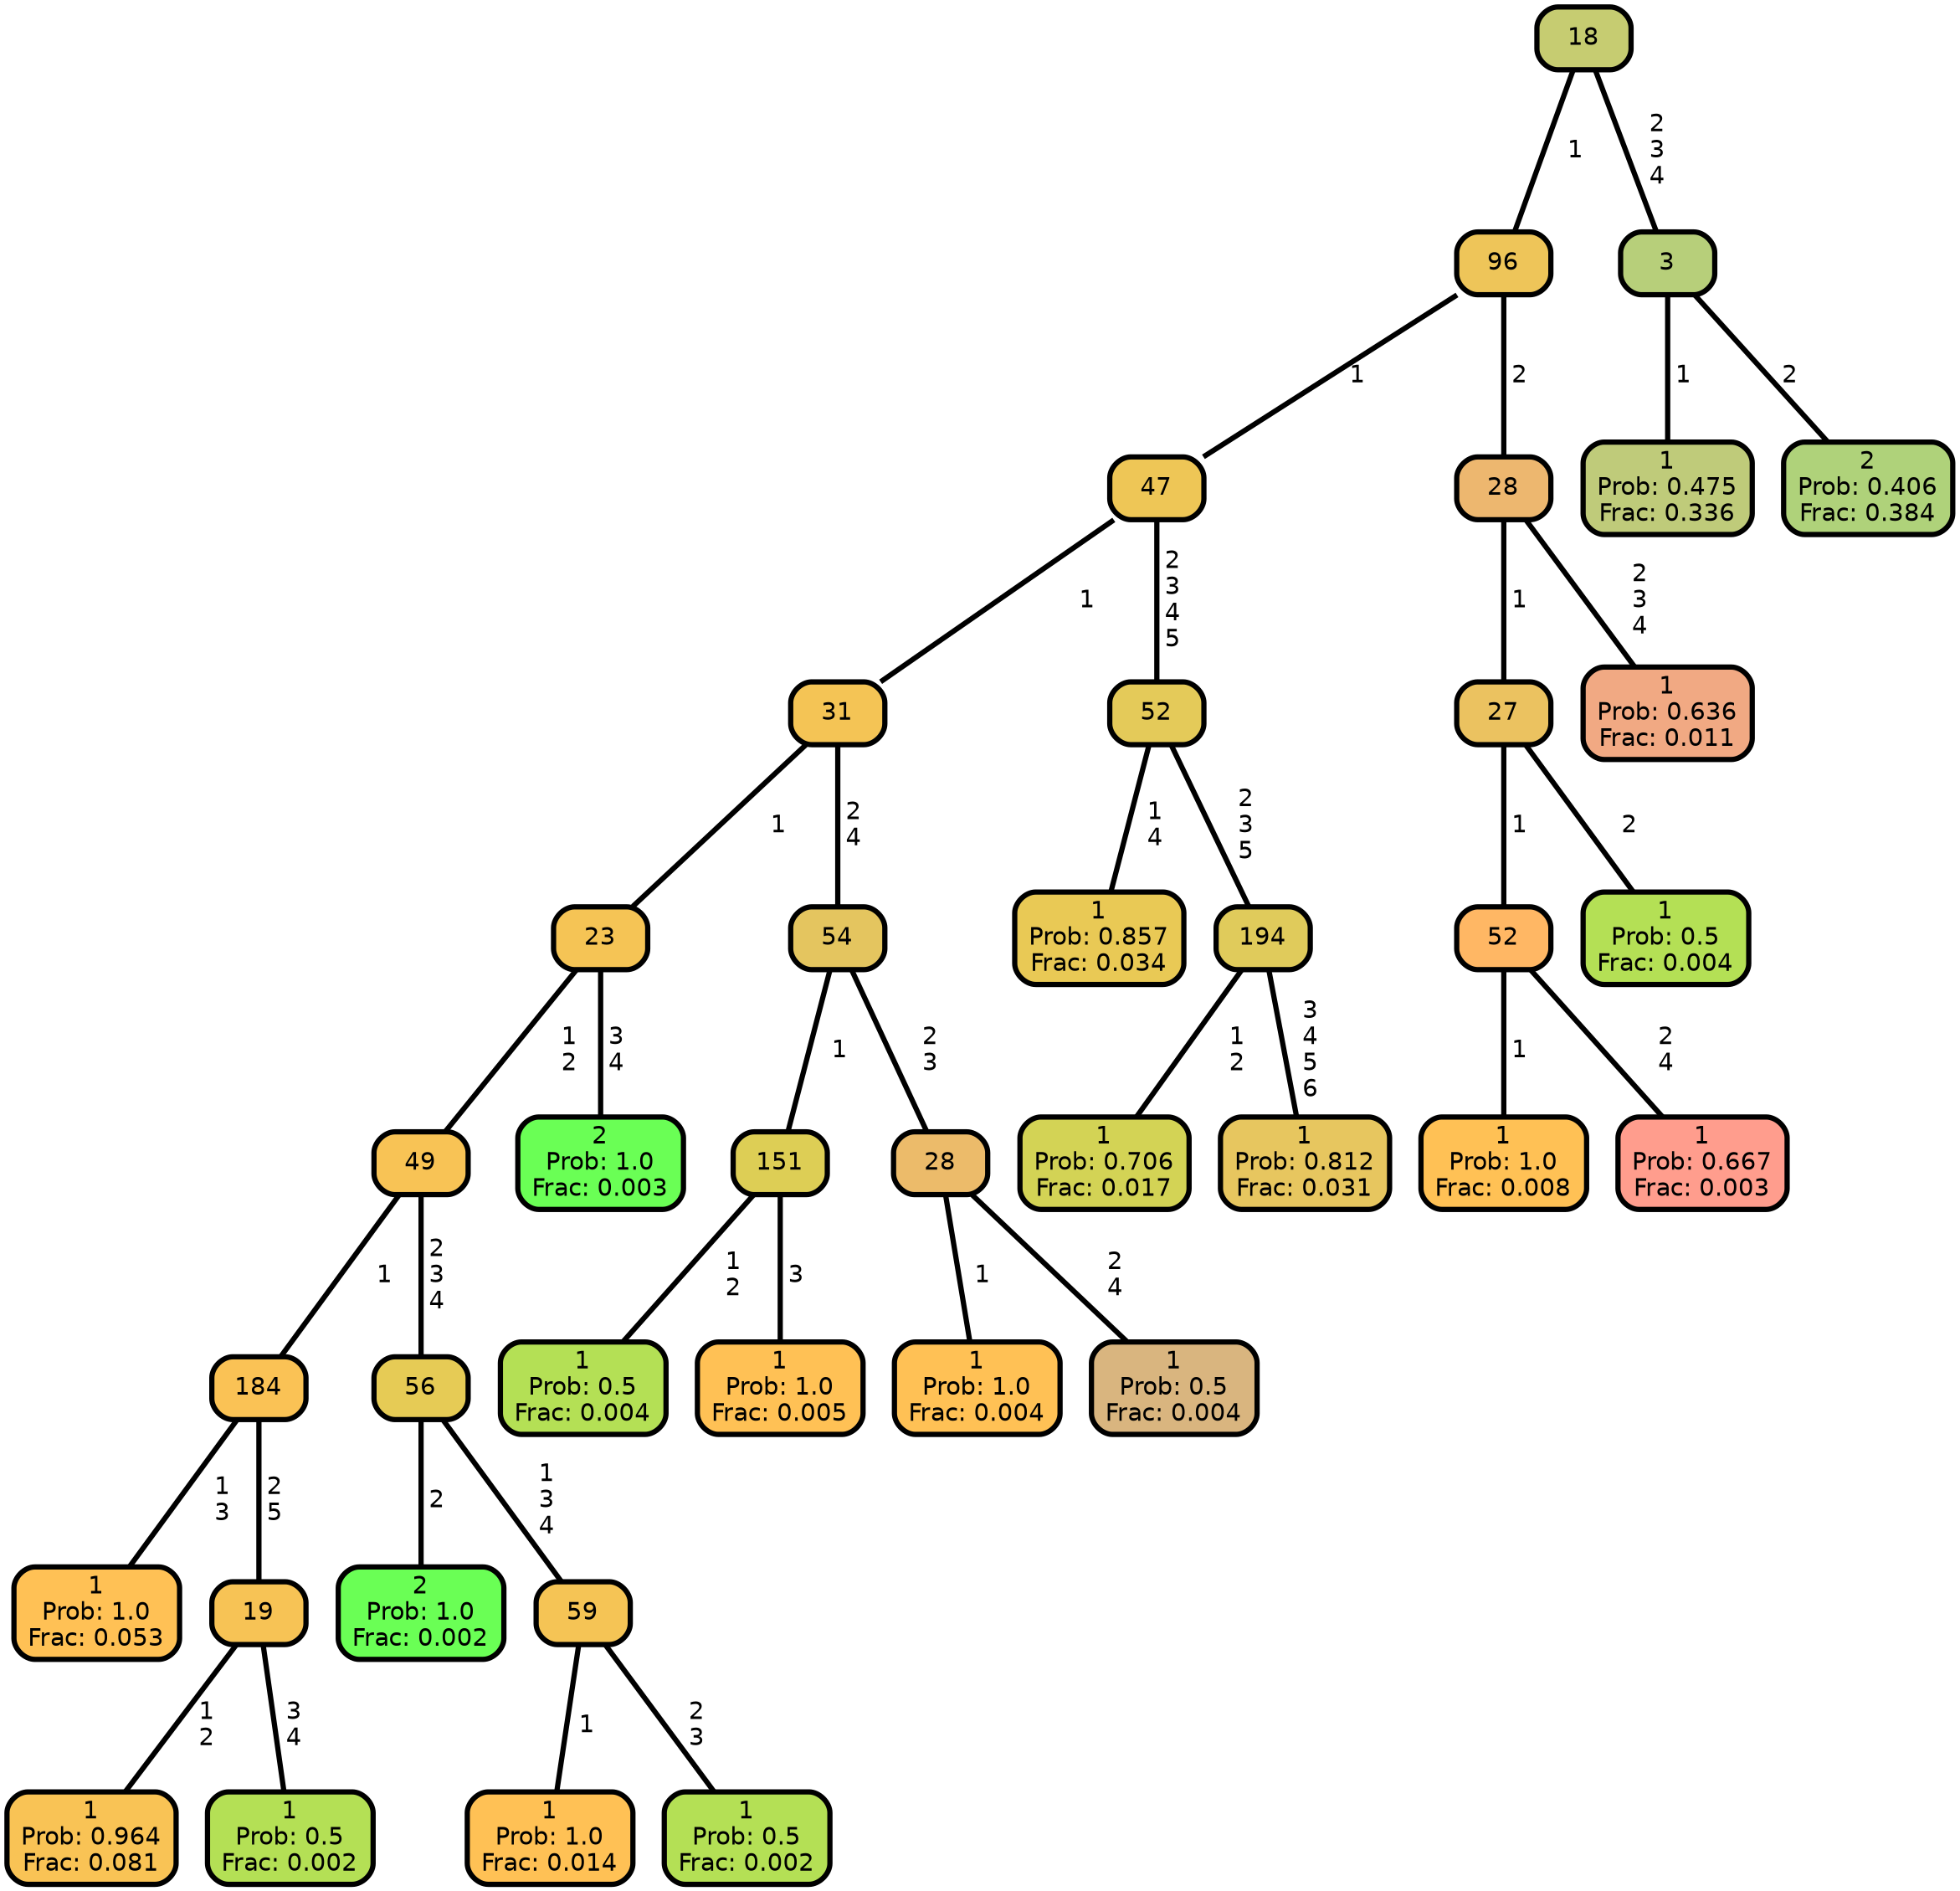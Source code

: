 graph Tree {
node [shape=box, style="filled, rounded",color="black",penwidth="3",fontcolor="black",                 fontname=helvetica] ;
graph [ranksep="0 equally", splines=straight,                 bgcolor=transparent, dpi=200] ;
edge [fontname=helvetica, color=black] ;
0 [label="1
Prob: 1.0
Frac: 0.053", fillcolor="#ffc155"] ;
1 [label="184", fillcolor="#fac255"] ;
2 [label="1
Prob: 0.964
Frac: 0.081", fillcolor="#f9c355"] ;
3 [label="19", fillcolor="#f7c355"] ;
4 [label="1
Prob: 0.5
Frac: 0.002", fillcolor="#b4e055"] ;
5 [label="49", fillcolor="#f8c355"] ;
6 [label="2
Prob: 1.0
Frac: 0.002", fillcolor="#6aff55"] ;
7 [label="56", fillcolor="#e6cb55"] ;
8 [label="1
Prob: 1.0
Frac: 0.014", fillcolor="#ffc155"] ;
9 [label="59", fillcolor="#f5c455"] ;
10 [label="1
Prob: 0.5
Frac: 0.002", fillcolor="#b4e055"] ;
11 [label="23", fillcolor="#f5c455"] ;
12 [label="2
Prob: 1.0
Frac: 0.003", fillcolor="#6aff55"] ;
13 [label="31", fillcolor="#f4c455"] ;
14 [label="1
Prob: 0.5
Frac: 0.004", fillcolor="#b4e055"] ;
15 [label="151", fillcolor="#ddce55"] ;
16 [label="1
Prob: 1.0
Frac: 0.005", fillcolor="#ffc155"] ;
17 [label="54", fillcolor="#e4c55f"] ;
18 [label="1
Prob: 1.0
Frac: 0.004", fillcolor="#ffc155"] ;
19 [label="28", fillcolor="#ecbb6a"] ;
20 [label="1
Prob: 0.5
Frac: 0.004", fillcolor="#d9b57f"] ;
21 [label="47", fillcolor="#eec656"] ;
22 [label="1
Prob: 0.857
Frac: 0.034", fillcolor="#e9c955"] ;
23 [label="52", fillcolor="#e4ca59"] ;
24 [label="1
Prob: 0.706
Frac: 0.017", fillcolor="#d3d355"] ;
25 [label="194", fillcolor="#e0cb5b"] ;
26 [label="1
Prob: 0.812
Frac: 0.031", fillcolor="#e7c65f"] ;
27 [label="96", fillcolor="#eec559"] ;
28 [label="1
Prob: 1.0
Frac: 0.008", fillcolor="#ffc155"] ;
29 [label="52", fillcolor="#ffb764"] ;
30 [label="1
Prob: 0.667
Frac: 0.003", fillcolor="#ff9d8d"] ;
31 [label="27", fillcolor="#ebc260"] ;
32 [label="1
Prob: 0.5
Frac: 0.004", fillcolor="#b4e055"] ;
33 [label="28", fillcolor="#edb76f"] ;
34 [label="1
Prob: 0.636
Frac: 0.011", fillcolor="#f1a983"] ;
35 [label="18", fillcolor="#c6cc71"] ;
36 [label="1
Prob: 0.475
Frac: 0.336", fillcolor="#bfcb7a"] ;
37 [label="3", fillcolor="#b7cf7a"] ;
38 [label="2
Prob: 0.406
Frac: 0.384", fillcolor="#afd27a"] ;
1 -- 0 [label=" 1\n 3",penwidth=3] ;
1 -- 3 [label=" 2\n 5",penwidth=3] ;
3 -- 2 [label=" 1\n 2",penwidth=3] ;
3 -- 4 [label=" 3\n 4",penwidth=3] ;
5 -- 1 [label=" 1",penwidth=3] ;
5 -- 7 [label=" 2\n 3\n 4",penwidth=3] ;
7 -- 6 [label=" 2",penwidth=3] ;
7 -- 9 [label=" 1\n 3\n 4",penwidth=3] ;
9 -- 8 [label=" 1",penwidth=3] ;
9 -- 10 [label=" 2\n 3",penwidth=3] ;
11 -- 5 [label=" 1\n 2",penwidth=3] ;
11 -- 12 [label=" 3\n 4",penwidth=3] ;
13 -- 11 [label=" 1",penwidth=3] ;
13 -- 17 [label=" 2\n 4",penwidth=3] ;
15 -- 14 [label=" 1\n 2",penwidth=3] ;
15 -- 16 [label=" 3",penwidth=3] ;
17 -- 15 [label=" 1",penwidth=3] ;
17 -- 19 [label=" 2\n 3",penwidth=3] ;
19 -- 18 [label=" 1",penwidth=3] ;
19 -- 20 [label=" 2\n 4",penwidth=3] ;
21 -- 13 [label=" 1",penwidth=3] ;
21 -- 23 [label=" 2\n 3\n 4\n 5",penwidth=3] ;
23 -- 22 [label=" 1\n 4",penwidth=3] ;
23 -- 25 [label=" 2\n 3\n 5",penwidth=3] ;
25 -- 24 [label=" 1\n 2",penwidth=3] ;
25 -- 26 [label=" 3\n 4\n 5\n 6",penwidth=3] ;
27 -- 21 [label=" 1",penwidth=3] ;
27 -- 33 [label=" 2",penwidth=3] ;
29 -- 28 [label=" 1",penwidth=3] ;
29 -- 30 [label=" 2\n 4",penwidth=3] ;
31 -- 29 [label=" 1",penwidth=3] ;
31 -- 32 [label=" 2",penwidth=3] ;
33 -- 31 [label=" 1",penwidth=3] ;
33 -- 34 [label=" 2\n 3\n 4",penwidth=3] ;
35 -- 27 [label=" 1",penwidth=3] ;
35 -- 37 [label=" 2\n 3\n 4",penwidth=3] ;
37 -- 36 [label=" 1",penwidth=3] ;
37 -- 38 [label=" 2",penwidth=3] ;
{rank = same;}}
